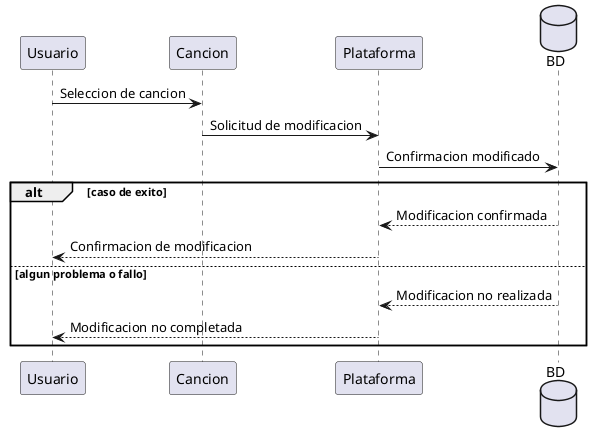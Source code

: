 @startuml
participant Usuario
participant Cancion 
participant Plataforma
database BD

Usuario -> Cancion : Seleccion de cancion
Cancion -> Plataforma : Solicitud de modificacion
Plataforma -> BD : Confirmacion modificado
alt caso de exito
BD --> Plataforma : Modificacion confirmada
Plataforma --> Usuario : Confirmacion de modificacion
else algun problema o fallo
BD --> Plataforma : Modificacion no realizada
Plataforma --> Usuario : Modificacion no completada
end
  
@enduml
